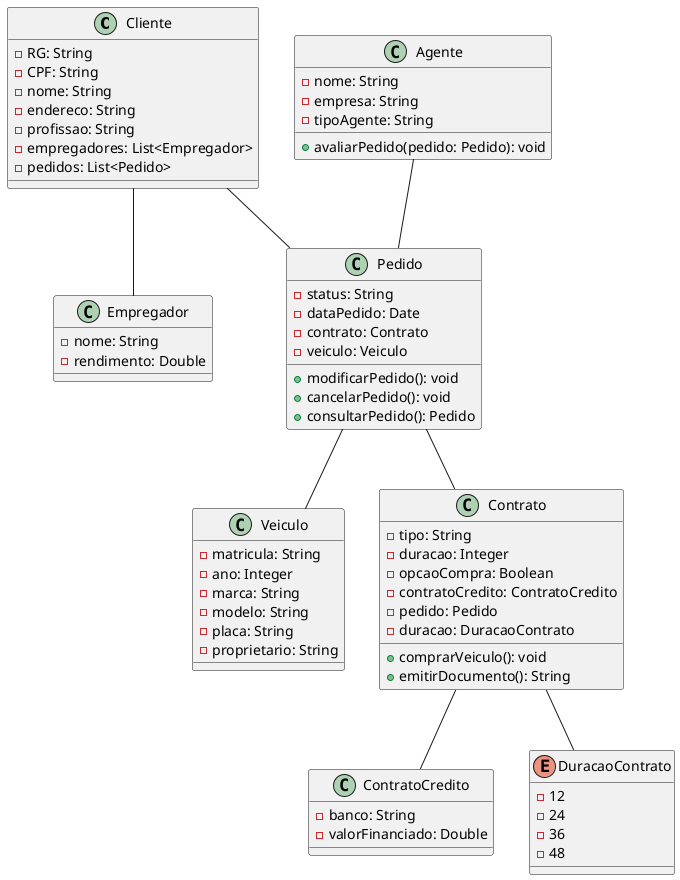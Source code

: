 @startuml

class Cliente {
  -RG: String
  -CPF: String
  -nome: String
  -endereco: String
  -profissao: String
  -empregadores: List<Empregador>
  -pedidos: List<Pedido>
}

class Agente {
  -nome: String
  -empresa: String
  -tipoAgente: String
  +avaliarPedido(pedido: Pedido): void
}

class Empregador {
  -nome: String
  -rendimento: Double
}

class Pedido {
  -status: String
  -dataPedido: Date
  -contrato: Contrato
  -veiculo: Veiculo
  +modificarPedido(): void
  +cancelarPedido(): void
  +consultarPedido(): Pedido
}

class Veiculo {
  -matricula: String
  -ano: Integer
  -marca: String
  -modelo: String
  -placa: String
  -proprietario: String
}

class Contrato {
  -tipo: String
  -duracao: Integer
  -opcaoCompra: Boolean
  -contratoCredito: ContratoCredito
  - pedido: Pedido
  - duracao: DuracaoContrato
  +comprarVeiculo(): void
  +emitirDocumento(): String
}

class ContratoCredito {
  -banco: String
  -valorFinanciado: Double
}

enum DuracaoContrato {
    - 12
    - 24
    - 36
    - 48
}

Contrato -- DuracaoContrato
Cliente --  Pedido
Agente  -- Pedido
Pedido -- Veiculo
Pedido -- Contrato
Contrato -- ContratoCredito
Cliente -- Empregador
@enduml
